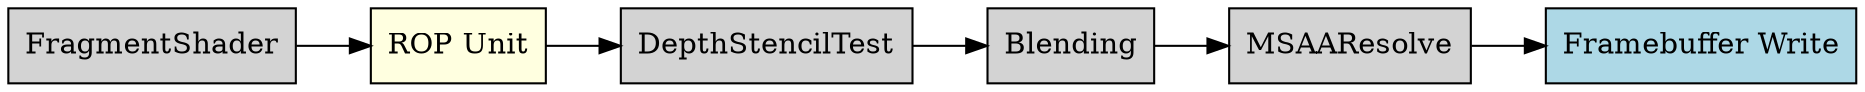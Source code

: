 digraph RenderOutputPipeline {
    rankdir=LR;
    node [shape=box, style=filled, fillcolor=lightgray];

    FragmentShader -> ROP_Unit;
    ROP_Unit -> DepthStencilTest;
    DepthStencilTest -> Blending;
    Blending -> MSAAResolve;
    MSAAResolve -> FramebufferWrite;

    ROP_Unit [label="ROP Unit", fillcolor=lightyellow];
    FramebufferWrite [label="Framebuffer Write", fillcolor=lightblue];
}
